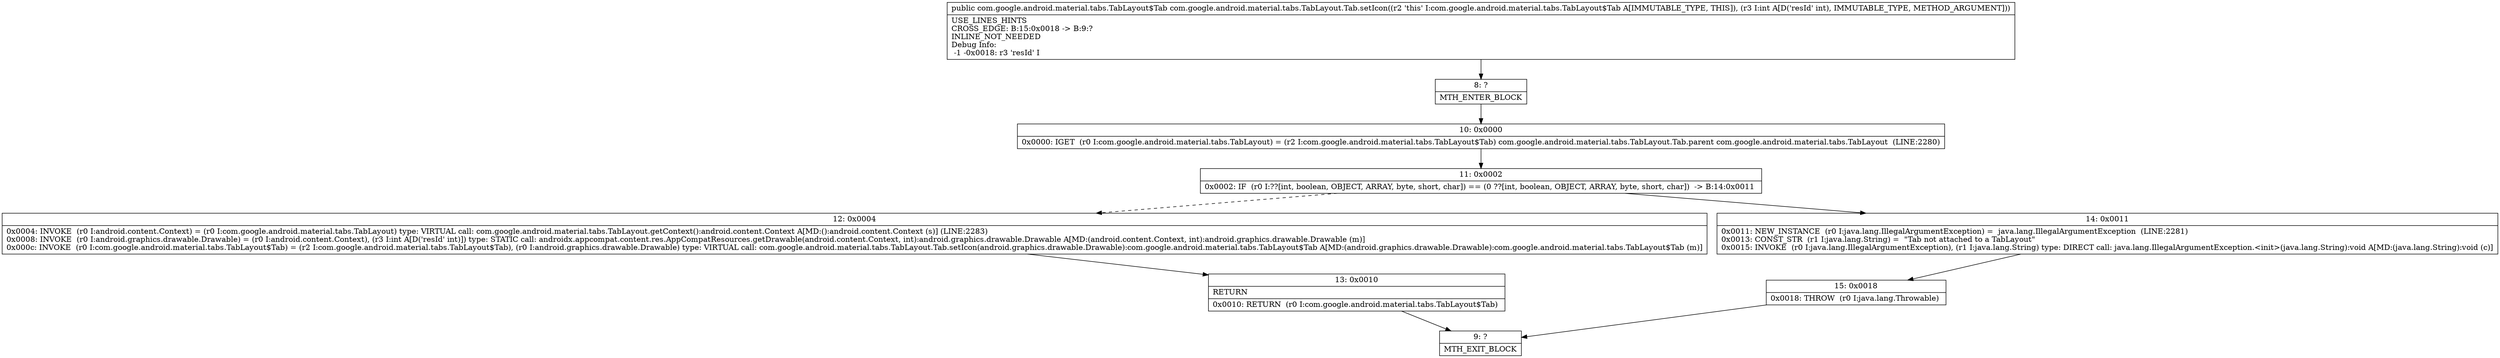 digraph "CFG forcom.google.android.material.tabs.TabLayout.Tab.setIcon(I)Lcom\/google\/android\/material\/tabs\/TabLayout$Tab;" {
Node_8 [shape=record,label="{8\:\ ?|MTH_ENTER_BLOCK\l}"];
Node_10 [shape=record,label="{10\:\ 0x0000|0x0000: IGET  (r0 I:com.google.android.material.tabs.TabLayout) = (r2 I:com.google.android.material.tabs.TabLayout$Tab) com.google.android.material.tabs.TabLayout.Tab.parent com.google.android.material.tabs.TabLayout  (LINE:2280)\l}"];
Node_11 [shape=record,label="{11\:\ 0x0002|0x0002: IF  (r0 I:??[int, boolean, OBJECT, ARRAY, byte, short, char]) == (0 ??[int, boolean, OBJECT, ARRAY, byte, short, char])  \-\> B:14:0x0011 \l}"];
Node_12 [shape=record,label="{12\:\ 0x0004|0x0004: INVOKE  (r0 I:android.content.Context) = (r0 I:com.google.android.material.tabs.TabLayout) type: VIRTUAL call: com.google.android.material.tabs.TabLayout.getContext():android.content.Context A[MD:():android.content.Context (s)] (LINE:2283)\l0x0008: INVOKE  (r0 I:android.graphics.drawable.Drawable) = (r0 I:android.content.Context), (r3 I:int A[D('resId' int)]) type: STATIC call: androidx.appcompat.content.res.AppCompatResources.getDrawable(android.content.Context, int):android.graphics.drawable.Drawable A[MD:(android.content.Context, int):android.graphics.drawable.Drawable (m)]\l0x000c: INVOKE  (r0 I:com.google.android.material.tabs.TabLayout$Tab) = (r2 I:com.google.android.material.tabs.TabLayout$Tab), (r0 I:android.graphics.drawable.Drawable) type: VIRTUAL call: com.google.android.material.tabs.TabLayout.Tab.setIcon(android.graphics.drawable.Drawable):com.google.android.material.tabs.TabLayout$Tab A[MD:(android.graphics.drawable.Drawable):com.google.android.material.tabs.TabLayout$Tab (m)]\l}"];
Node_13 [shape=record,label="{13\:\ 0x0010|RETURN\l|0x0010: RETURN  (r0 I:com.google.android.material.tabs.TabLayout$Tab) \l}"];
Node_9 [shape=record,label="{9\:\ ?|MTH_EXIT_BLOCK\l}"];
Node_14 [shape=record,label="{14\:\ 0x0011|0x0011: NEW_INSTANCE  (r0 I:java.lang.IllegalArgumentException) =  java.lang.IllegalArgumentException  (LINE:2281)\l0x0013: CONST_STR  (r1 I:java.lang.String) =  \"Tab not attached to a TabLayout\" \l0x0015: INVOKE  (r0 I:java.lang.IllegalArgumentException), (r1 I:java.lang.String) type: DIRECT call: java.lang.IllegalArgumentException.\<init\>(java.lang.String):void A[MD:(java.lang.String):void (c)]\l}"];
Node_15 [shape=record,label="{15\:\ 0x0018|0x0018: THROW  (r0 I:java.lang.Throwable) \l}"];
MethodNode[shape=record,label="{public com.google.android.material.tabs.TabLayout$Tab com.google.android.material.tabs.TabLayout.Tab.setIcon((r2 'this' I:com.google.android.material.tabs.TabLayout$Tab A[IMMUTABLE_TYPE, THIS]), (r3 I:int A[D('resId' int), IMMUTABLE_TYPE, METHOD_ARGUMENT]))  | USE_LINES_HINTS\lCROSS_EDGE: B:15:0x0018 \-\> B:9:?\lINLINE_NOT_NEEDED\lDebug Info:\l  \-1 \-0x0018: r3 'resId' I\l}"];
MethodNode -> Node_8;Node_8 -> Node_10;
Node_10 -> Node_11;
Node_11 -> Node_12[style=dashed];
Node_11 -> Node_14;
Node_12 -> Node_13;
Node_13 -> Node_9;
Node_14 -> Node_15;
Node_15 -> Node_9;
}

